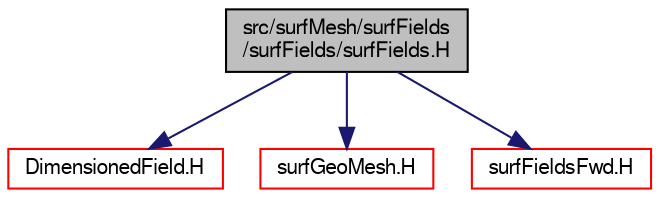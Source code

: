 digraph "src/surfMesh/surfFields/surfFields/surfFields.H"
{
  bgcolor="transparent";
  edge [fontname="FreeSans",fontsize="10",labelfontname="FreeSans",labelfontsize="10"];
  node [fontname="FreeSans",fontsize="10",shape=record];
  Node0 [label="src/surfMesh/surfFields\l/surfFields/surfFields.H",height=0.2,width=0.4,color="black", fillcolor="grey75", style="filled", fontcolor="black"];
  Node0 -> Node1 [color="midnightblue",fontsize="10",style="solid",fontname="FreeSans"];
  Node1 [label="DimensionedField.H",height=0.2,width=0.4,color="red",URL="$a09410.html"];
  Node0 -> Node112 [color="midnightblue",fontsize="10",style="solid",fontname="FreeSans"];
  Node112 [label="surfGeoMesh.H",height=0.2,width=0.4,color="red",URL="$a15293.html"];
  Node0 -> Node210 [color="midnightblue",fontsize="10",style="solid",fontname="FreeSans"];
  Node210 [label="surfFieldsFwd.H",height=0.2,width=0.4,color="red",URL="$a15290.html"];
}
